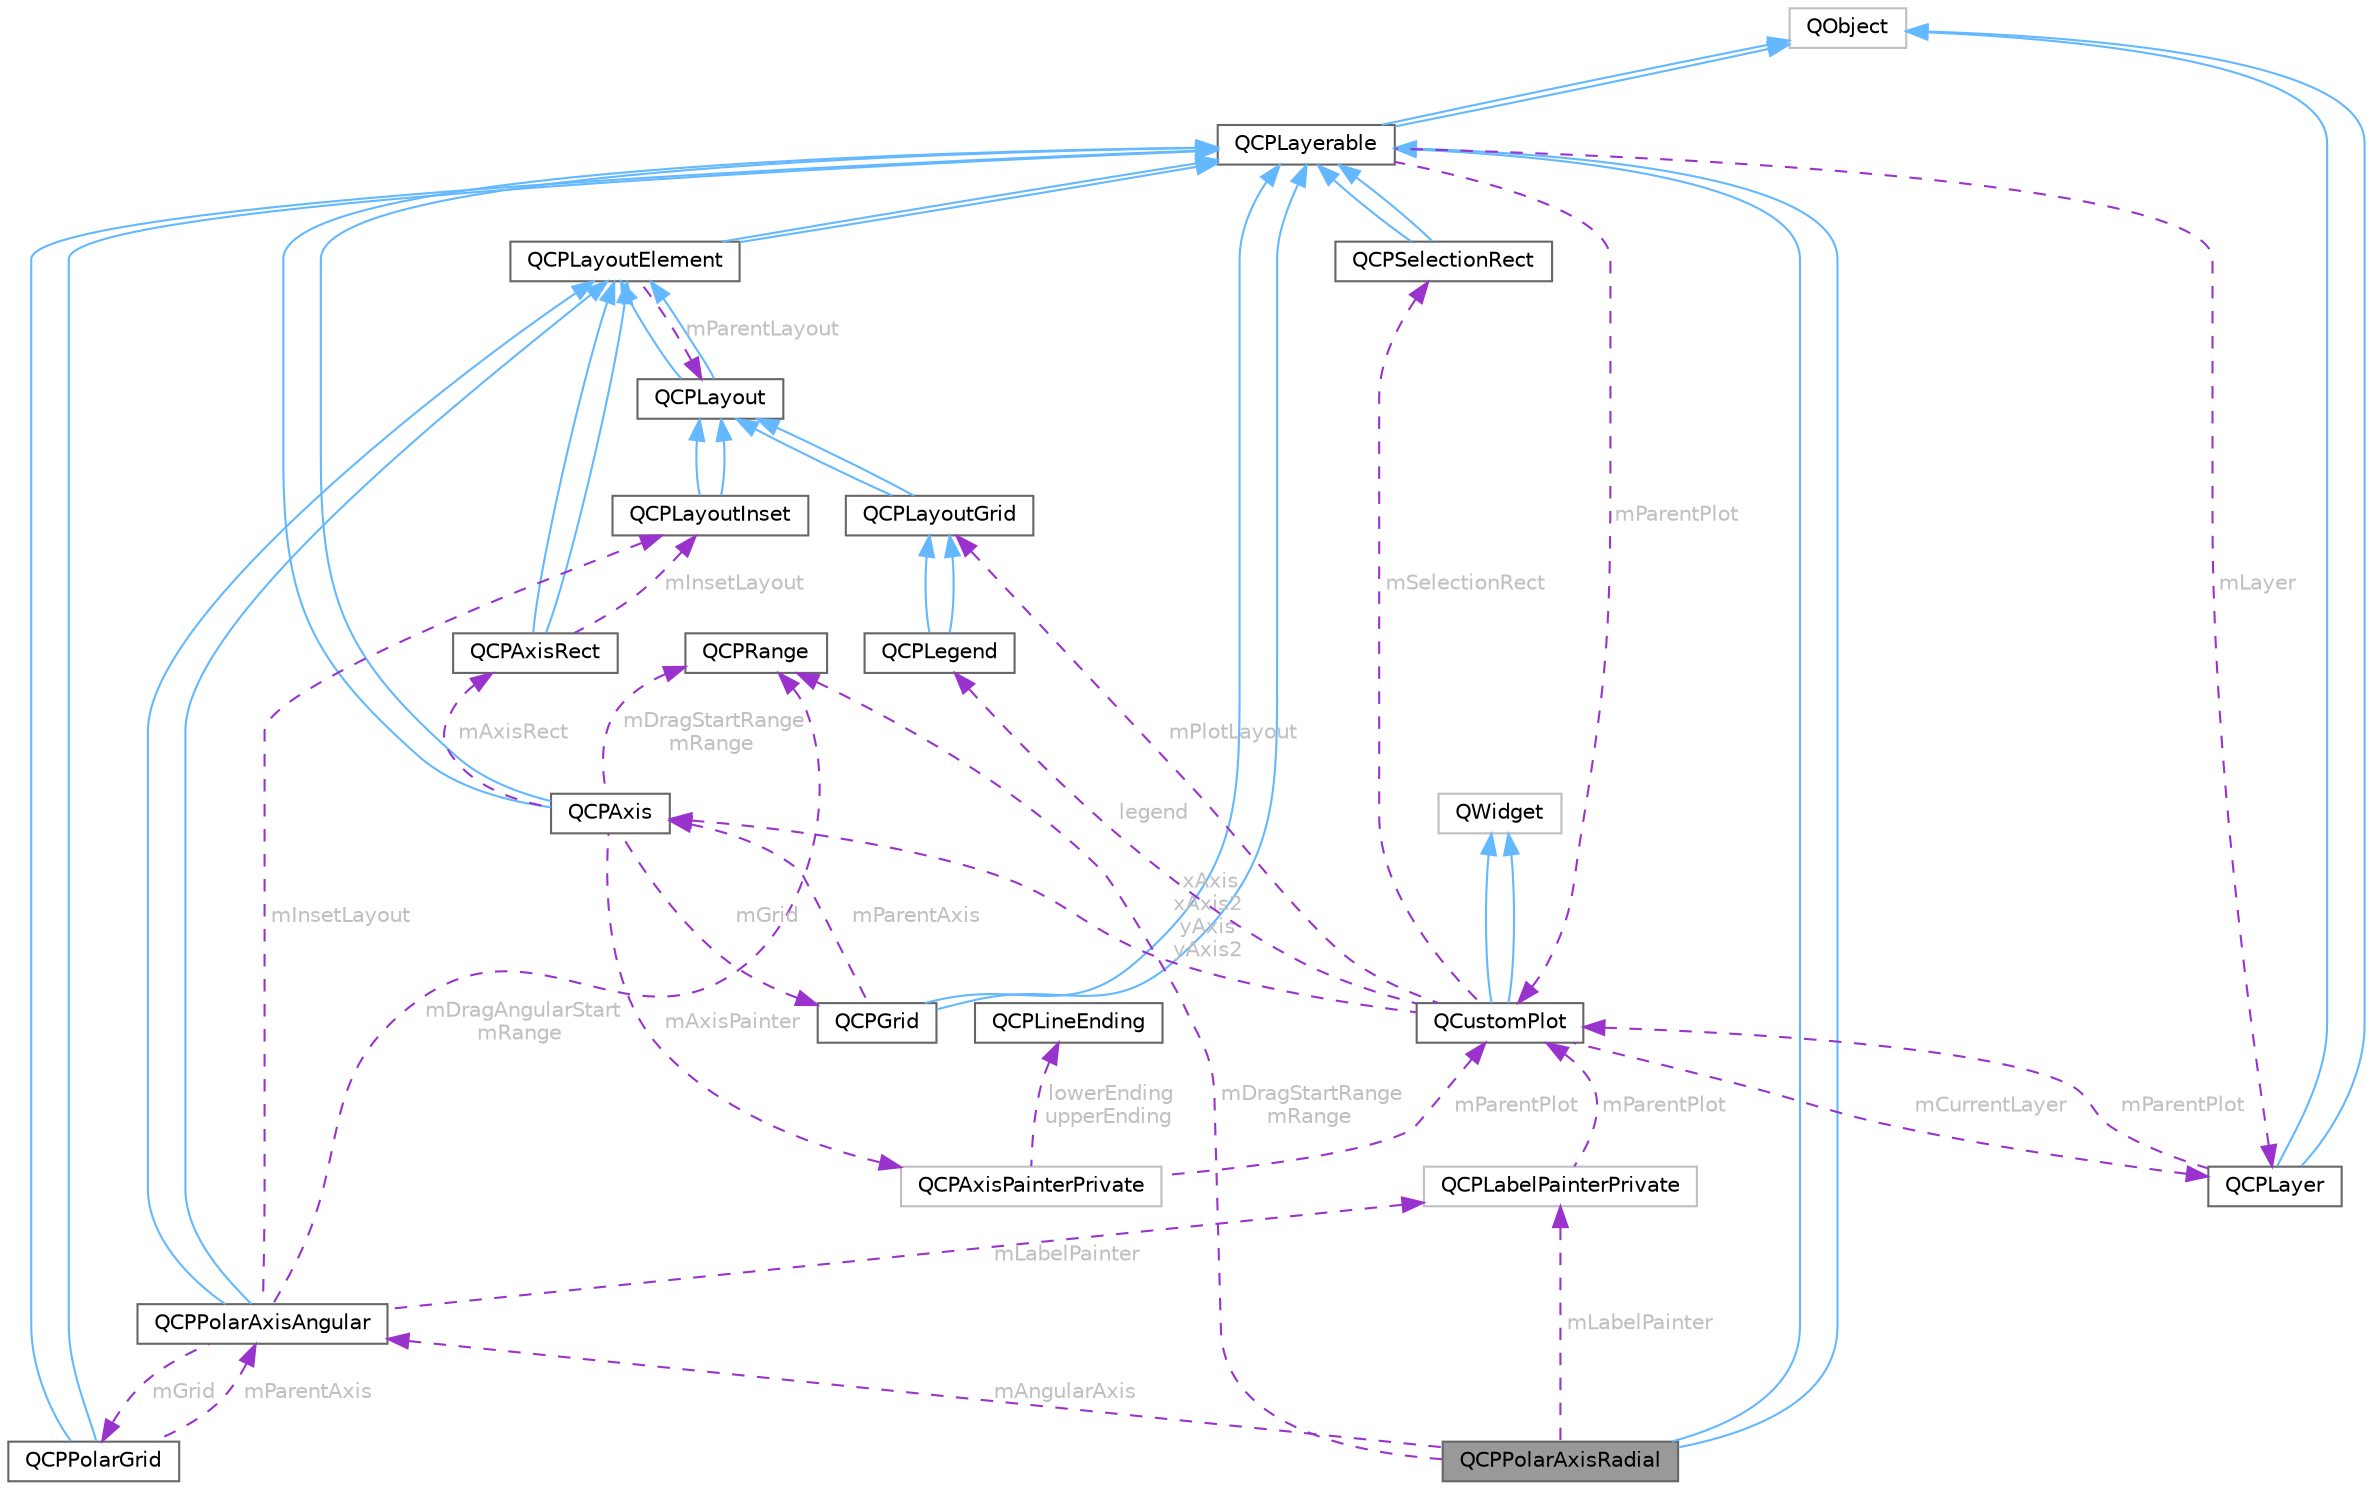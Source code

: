 digraph "QCPPolarAxisRadial"
{
 // LATEX_PDF_SIZE
  bgcolor="transparent";
  edge [fontname=Helvetica,fontsize=10,labelfontname=Helvetica,labelfontsize=10];
  node [fontname=Helvetica,fontsize=10,shape=box,height=0.2,width=0.4];
  Node1 [id="Node000001",label="QCPPolarAxisRadial",height=0.2,width=0.4,color="gray40", fillcolor="grey60", style="filled", fontcolor="black",tooltip="The radial axis inside a radial plot."];
  Node2 -> Node1 [id="edge57_Node000001_Node000002",dir="back",color="steelblue1",style="solid",tooltip=" "];
  Node2 [id="Node000002",label="QCPLayerable",height=0.2,width=0.4,color="gray40", fillcolor="white", style="filled",URL="$class_q_c_p_layerable.html",tooltip="Base class for all drawable objects."];
  Node3 -> Node2 [id="edge58_Node000002_Node000003",dir="back",color="steelblue1",style="solid",tooltip=" "];
  Node3 [id="Node000003",label="QObject",height=0.2,width=0.4,color="grey75", fillcolor="white", style="filled",tooltip=" "];
  Node3 -> Node2 [id="edge59_Node000002_Node000003",dir="back",color="steelblue1",style="solid",tooltip=" "];
  Node4 -> Node2 [id="edge60_Node000002_Node000004",dir="back",color="darkorchid3",style="dashed",tooltip=" ",label=" mParentPlot",fontcolor="grey" ];
  Node4 [id="Node000004",label="QCustomPlot",height=0.2,width=0.4,color="gray40", fillcolor="white", style="filled",URL="$class_q_custom_plot.html",tooltip="The central class of the library. This is the QWidget which displays the plot and interacts with the ..."];
  Node5 -> Node4 [id="edge61_Node000004_Node000005",dir="back",color="steelblue1",style="solid",tooltip=" "];
  Node5 [id="Node000005",label="QWidget",height=0.2,width=0.4,color="grey75", fillcolor="white", style="filled",tooltip=" "];
  Node5 -> Node4 [id="edge62_Node000004_Node000005",dir="back",color="steelblue1",style="solid",tooltip=" "];
  Node6 -> Node4 [id="edge63_Node000004_Node000006",dir="back",color="darkorchid3",style="dashed",tooltip=" ",label=" xAxis\nxAxis2\nyAxis\nyAxis2",fontcolor="grey" ];
  Node6 [id="Node000006",label="QCPAxis",height=0.2,width=0.4,color="gray40", fillcolor="white", style="filled",URL="$class_q_c_p_axis.html",tooltip="Manages a single axis inside a QCustomPlot."];
  Node2 -> Node6 [id="edge64_Node000006_Node000002",dir="back",color="steelblue1",style="solid",tooltip=" "];
  Node2 -> Node6 [id="edge65_Node000006_Node000002",dir="back",color="steelblue1",style="solid",tooltip=" "];
  Node7 -> Node6 [id="edge66_Node000006_Node000007",dir="back",color="darkorchid3",style="dashed",tooltip=" ",label=" mAxisRect",fontcolor="grey" ];
  Node7 [id="Node000007",label="QCPAxisRect",height=0.2,width=0.4,color="gray40", fillcolor="white", style="filled",URL="$class_q_c_p_axis_rect.html",tooltip="Holds multiple axes and arranges them in a rectangular shape."];
  Node8 -> Node7 [id="edge67_Node000007_Node000008",dir="back",color="steelblue1",style="solid",tooltip=" "];
  Node8 [id="Node000008",label="QCPLayoutElement",height=0.2,width=0.4,color="gray40", fillcolor="white", style="filled",URL="$class_q_c_p_layout_element.html",tooltip="The abstract base class for all objects that form the layout system."];
  Node2 -> Node8 [id="edge68_Node000008_Node000002",dir="back",color="steelblue1",style="solid",tooltip=" "];
  Node2 -> Node8 [id="edge69_Node000008_Node000002",dir="back",color="steelblue1",style="solid",tooltip=" "];
  Node9 -> Node8 [id="edge70_Node000008_Node000009",dir="back",color="darkorchid3",style="dashed",tooltip=" ",label=" mParentLayout",fontcolor="grey" ];
  Node9 [id="Node000009",label="QCPLayout",height=0.2,width=0.4,color="gray40", fillcolor="white", style="filled",URL="$class_q_c_p_layout.html",tooltip="The abstract base class for layouts."];
  Node8 -> Node9 [id="edge71_Node000009_Node000008",dir="back",color="steelblue1",style="solid",tooltip=" "];
  Node8 -> Node9 [id="edge72_Node000009_Node000008",dir="back",color="steelblue1",style="solid",tooltip=" "];
  Node8 -> Node7 [id="edge73_Node000007_Node000008",dir="back",color="steelblue1",style="solid",tooltip=" "];
  Node10 -> Node7 [id="edge74_Node000007_Node000010",dir="back",color="darkorchid3",style="dashed",tooltip=" ",label=" mInsetLayout",fontcolor="grey" ];
  Node10 [id="Node000010",label="QCPLayoutInset",height=0.2,width=0.4,color="gray40", fillcolor="white", style="filled",URL="$class_q_c_p_layout_inset.html",tooltip="A layout that places child elements aligned to the border or arbitrarily positioned."];
  Node9 -> Node10 [id="edge75_Node000010_Node000009",dir="back",color="steelblue1",style="solid",tooltip=" "];
  Node9 -> Node10 [id="edge76_Node000010_Node000009",dir="back",color="steelblue1",style="solid",tooltip=" "];
  Node11 -> Node6 [id="edge77_Node000006_Node000011",dir="back",color="darkorchid3",style="dashed",tooltip=" ",label=" mDragStartRange\nmRange",fontcolor="grey" ];
  Node11 [id="Node000011",label="QCPRange",height=0.2,width=0.4,color="gray40", fillcolor="white", style="filled",URL="$class_q_c_p_range.html",tooltip="Represents the range an axis is encompassing."];
  Node12 -> Node6 [id="edge78_Node000006_Node000012",dir="back",color="darkorchid3",style="dashed",tooltip=" ",label=" mGrid",fontcolor="grey" ];
  Node12 [id="Node000012",label="QCPGrid",height=0.2,width=0.4,color="gray40", fillcolor="white", style="filled",URL="$class_q_c_p_grid.html",tooltip="Responsible for drawing the grid of a QCPAxis."];
  Node2 -> Node12 [id="edge79_Node000012_Node000002",dir="back",color="steelblue1",style="solid",tooltip=" "];
  Node2 -> Node12 [id="edge80_Node000012_Node000002",dir="back",color="steelblue1",style="solid",tooltip=" "];
  Node6 -> Node12 [id="edge81_Node000012_Node000006",dir="back",color="darkorchid3",style="dashed",tooltip=" ",label=" mParentAxis",fontcolor="grey" ];
  Node13 -> Node6 [id="edge82_Node000006_Node000013",dir="back",color="darkorchid3",style="dashed",tooltip=" ",label=" mAxisPainter",fontcolor="grey" ];
  Node13 [id="Node000013",label="QCPAxisPainterPrivate",height=0.2,width=0.4,color="grey75", fillcolor="white", style="filled",URL="$class_q_c_p_axis_painter_private.html",tooltip=" "];
  Node14 -> Node13 [id="edge83_Node000013_Node000014",dir="back",color="darkorchid3",style="dashed",tooltip=" ",label=" lowerEnding\nupperEnding",fontcolor="grey" ];
  Node14 [id="Node000014",label="QCPLineEnding",height=0.2,width=0.4,color="gray40", fillcolor="white", style="filled",URL="$class_q_c_p_line_ending.html",tooltip="Handles the different ending decorations for line-like items."];
  Node4 -> Node13 [id="edge84_Node000013_Node000004",dir="back",color="darkorchid3",style="dashed",tooltip=" ",label=" mParentPlot",fontcolor="grey" ];
  Node15 -> Node4 [id="edge85_Node000004_Node000015",dir="back",color="darkorchid3",style="dashed",tooltip=" ",label=" legend",fontcolor="grey" ];
  Node15 [id="Node000015",label="QCPLegend",height=0.2,width=0.4,color="gray40", fillcolor="white", style="filled",URL="$class_q_c_p_legend.html",tooltip="Manages a legend inside a QCustomPlot."];
  Node16 -> Node15 [id="edge86_Node000015_Node000016",dir="back",color="steelblue1",style="solid",tooltip=" "];
  Node16 [id="Node000016",label="QCPLayoutGrid",height=0.2,width=0.4,color="gray40", fillcolor="white", style="filled",URL="$class_q_c_p_layout_grid.html",tooltip="A layout that arranges child elements in a grid."];
  Node9 -> Node16 [id="edge87_Node000016_Node000009",dir="back",color="steelblue1",style="solid",tooltip=" "];
  Node9 -> Node16 [id="edge88_Node000016_Node000009",dir="back",color="steelblue1",style="solid",tooltip=" "];
  Node16 -> Node15 [id="edge89_Node000015_Node000016",dir="back",color="steelblue1",style="solid",tooltip=" "];
  Node16 -> Node4 [id="edge90_Node000004_Node000016",dir="back",color="darkorchid3",style="dashed",tooltip=" ",label=" mPlotLayout",fontcolor="grey" ];
  Node17 -> Node4 [id="edge91_Node000004_Node000017",dir="back",color="darkorchid3",style="dashed",tooltip=" ",label=" mCurrentLayer",fontcolor="grey" ];
  Node17 [id="Node000017",label="QCPLayer",height=0.2,width=0.4,color="gray40", fillcolor="white", style="filled",URL="$class_q_c_p_layer.html",tooltip="A layer that may contain objects, to control the rendering order."];
  Node3 -> Node17 [id="edge92_Node000017_Node000003",dir="back",color="steelblue1",style="solid",tooltip=" "];
  Node3 -> Node17 [id="edge93_Node000017_Node000003",dir="back",color="steelblue1",style="solid",tooltip=" "];
  Node4 -> Node17 [id="edge94_Node000017_Node000004",dir="back",color="darkorchid3",style="dashed",tooltip=" ",label=" mParentPlot",fontcolor="grey" ];
  Node18 -> Node4 [id="edge95_Node000004_Node000018",dir="back",color="darkorchid3",style="dashed",tooltip=" ",label=" mSelectionRect",fontcolor="grey" ];
  Node18 [id="Node000018",label="QCPSelectionRect",height=0.2,width=0.4,color="gray40", fillcolor="white", style="filled",URL="$class_q_c_p_selection_rect.html",tooltip="Provides rect/rubber-band data selection and range zoom interaction."];
  Node2 -> Node18 [id="edge96_Node000018_Node000002",dir="back",color="steelblue1",style="solid",tooltip=" "];
  Node2 -> Node18 [id="edge97_Node000018_Node000002",dir="back",color="steelblue1",style="solid",tooltip=" "];
  Node17 -> Node2 [id="edge98_Node000002_Node000017",dir="back",color="darkorchid3",style="dashed",tooltip=" ",label=" mLayer",fontcolor="grey" ];
  Node2 -> Node1 [id="edge99_Node000001_Node000002",dir="back",color="steelblue1",style="solid",tooltip=" "];
  Node19 -> Node1 [id="edge100_Node000001_Node000019",dir="back",color="darkorchid3",style="dashed",tooltip=" ",label=" mAngularAxis",fontcolor="grey" ];
  Node19 [id="Node000019",label="QCPPolarAxisAngular",height=0.2,width=0.4,color="gray40", fillcolor="white", style="filled",URL="$class_q_c_p_polar_axis_angular.html",tooltip="The main container for polar plots, representing the angular axis as a circle."];
  Node8 -> Node19 [id="edge101_Node000019_Node000008",dir="back",color="steelblue1",style="solid",tooltip=" "];
  Node8 -> Node19 [id="edge102_Node000019_Node000008",dir="back",color="steelblue1",style="solid",tooltip=" "];
  Node10 -> Node19 [id="edge103_Node000019_Node000010",dir="back",color="darkorchid3",style="dashed",tooltip=" ",label=" mInsetLayout",fontcolor="grey" ];
  Node11 -> Node19 [id="edge104_Node000019_Node000011",dir="back",color="darkorchid3",style="dashed",tooltip=" ",label=" mDragAngularStart\nmRange",fontcolor="grey" ];
  Node20 -> Node19 [id="edge105_Node000019_Node000020",dir="back",color="darkorchid3",style="dashed",tooltip=" ",label=" mGrid",fontcolor="grey" ];
  Node20 [id="Node000020",label="QCPPolarGrid",height=0.2,width=0.4,color="gray40", fillcolor="white", style="filled",URL="$class_q_c_p_polar_grid.html",tooltip="The grid in both angular and radial dimensions for polar plots."];
  Node2 -> Node20 [id="edge106_Node000020_Node000002",dir="back",color="steelblue1",style="solid",tooltip=" "];
  Node2 -> Node20 [id="edge107_Node000020_Node000002",dir="back",color="steelblue1",style="solid",tooltip=" "];
  Node19 -> Node20 [id="edge108_Node000020_Node000019",dir="back",color="darkorchid3",style="dashed",tooltip=" ",label=" mParentAxis",fontcolor="grey" ];
  Node21 -> Node19 [id="edge109_Node000019_Node000021",dir="back",color="darkorchid3",style="dashed",tooltip=" ",label=" mLabelPainter",fontcolor="grey" ];
  Node21 [id="Node000021",label="QCPLabelPainterPrivate",height=0.2,width=0.4,color="grey75", fillcolor="white", style="filled",URL="$class_q_c_p_label_painter_private.html",tooltip=" "];
  Node4 -> Node21 [id="edge110_Node000021_Node000004",dir="back",color="darkorchid3",style="dashed",tooltip=" ",label=" mParentPlot",fontcolor="grey" ];
  Node11 -> Node1 [id="edge111_Node000001_Node000011",dir="back",color="darkorchid3",style="dashed",tooltip=" ",label=" mDragStartRange\nmRange",fontcolor="grey" ];
  Node21 -> Node1 [id="edge112_Node000001_Node000021",dir="back",color="darkorchid3",style="dashed",tooltip=" ",label=" mLabelPainter",fontcolor="grey" ];
}
